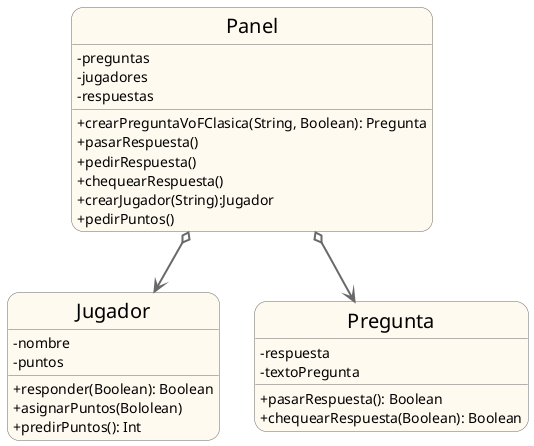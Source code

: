 @startuml TP2
hide circle
skinparam classAttributeIconSize 0
skinparam roundcorner 25
skinparam sequenceArrowThickness 2
skinparam classFontSize 20

skinparam class {
BackgroundColor FloralWhite
ArrowColor DimGray
BorderColor DimGray
}

class Panel{
       - preguntas
       - jugadores
       - respuestas
       + crearPreguntaVoFClasica(String, Boolean): Pregunta
       + pasarRespuesta()
       + pedirRespuesta()
       + chequearRespuesta()
       + crearJugador(String):Jugador
       + pedirPuntos()
}

class Jugador{
        - nombre
        - puntos
        + responder(Boolean): Boolean
        + asignarPuntos(Bololean)
        + predirPuntos(): Int
}


class Pregunta{
        - respuesta
        - textoPregunta
        + pasarRespuesta(): Boolean
        + chequearRespuesta(Boolean): Boolean
}

Panel o--> Jugador
Panel o--> Pregunta

@enduml